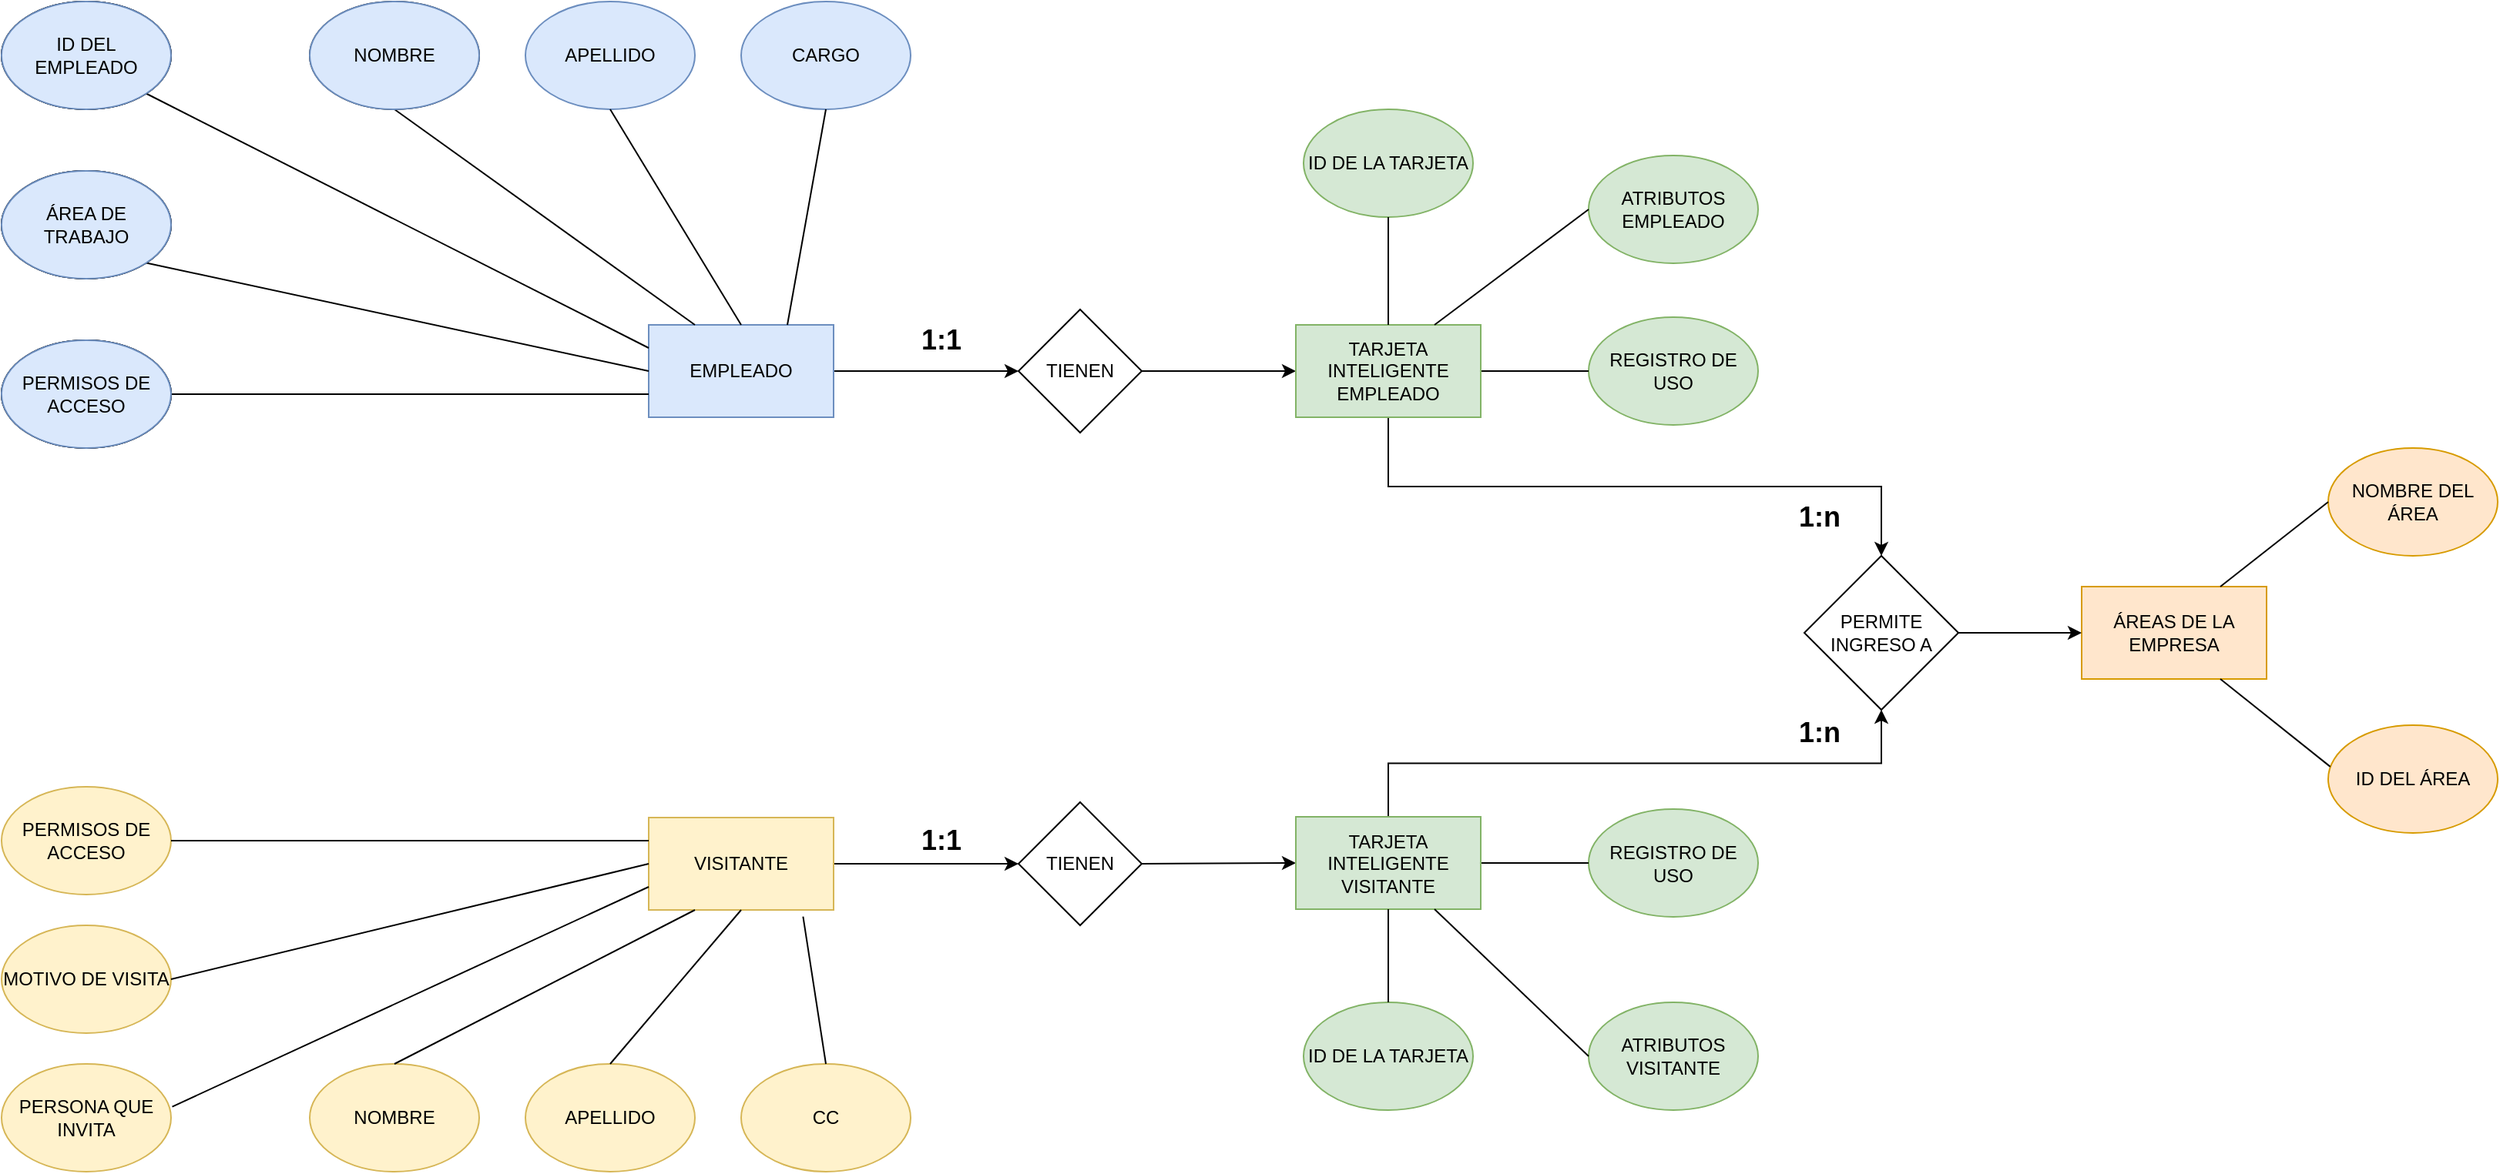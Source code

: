 <mxfile version="20.0.1" type="github">
  <diagram id="B1igxieaISC9VuSWq6be" name="Page-1">
    <mxGraphModel dx="1627" dy="1032" grid="1" gridSize="10" guides="1" tooltips="1" connect="1" arrows="1" fold="1" page="1" pageScale="1" pageWidth="2000" pageHeight="2000" math="0" shadow="0">
      <root>
        <mxCell id="0" />
        <mxCell id="1" parent="0" />
        <mxCell id="BWPA2W5dskU-JX_1lQMr-73" style="edgeStyle=none;rounded=0;orthogonalLoop=1;jettySize=auto;html=1;exitX=1;exitY=0.5;exitDx=0;exitDy=0;entryX=0;entryY=0.5;entryDx=0;entryDy=0;fontSize=18;" edge="1" parent="1" source="BWPA2W5dskU-JX_1lQMr-1" target="BWPA2W5dskU-JX_1lQMr-5">
          <mxGeometry relative="1" as="geometry" />
        </mxCell>
        <mxCell id="BWPA2W5dskU-JX_1lQMr-1" value="EMPLEADO" style="rounded=0;whiteSpace=wrap;html=1;fillColor=#dae8fc;strokeColor=#6c8ebf;" vertex="1" parent="1">
          <mxGeometry x="610" y="390" width="120" height="60" as="geometry" />
        </mxCell>
        <mxCell id="BWPA2W5dskU-JX_1lQMr-76" style="edgeStyle=none;rounded=0;orthogonalLoop=1;jettySize=auto;html=1;exitX=1;exitY=0.5;exitDx=0;exitDy=0;fontSize=18;" edge="1" parent="1" source="BWPA2W5dskU-JX_1lQMr-2" target="BWPA2W5dskU-JX_1lQMr-75">
          <mxGeometry relative="1" as="geometry" />
        </mxCell>
        <mxCell id="BWPA2W5dskU-JX_1lQMr-2" value="VISITANTE" style="rounded=0;whiteSpace=wrap;html=1;fillColor=#fff2cc;strokeColor=#d6b656;" vertex="1" parent="1">
          <mxGeometry x="610" y="710" width="120" height="60" as="geometry" />
        </mxCell>
        <mxCell id="BWPA2W5dskU-JX_1lQMr-3" value="ÁREAS DE LA EMPRESA" style="rounded=0;whiteSpace=wrap;html=1;fillColor=#ffe6cc;strokeColor=#d79b00;" vertex="1" parent="1">
          <mxGeometry x="1540" y="560" width="120" height="60" as="geometry" />
        </mxCell>
        <mxCell id="BWPA2W5dskU-JX_1lQMr-4" value="TARJETA INTELIGENTE" style="rounded=0;whiteSpace=wrap;html=1;" vertex="1" parent="1">
          <mxGeometry x="1030" y="390" width="120" height="60" as="geometry" />
        </mxCell>
        <mxCell id="BWPA2W5dskU-JX_1lQMr-74" style="edgeStyle=none;rounded=0;orthogonalLoop=1;jettySize=auto;html=1;exitX=1;exitY=0.5;exitDx=0;exitDy=0;entryX=0;entryY=0.5;entryDx=0;entryDy=0;fontSize=18;" edge="1" parent="1" source="BWPA2W5dskU-JX_1lQMr-5" target="BWPA2W5dskU-JX_1lQMr-66">
          <mxGeometry relative="1" as="geometry" />
        </mxCell>
        <mxCell id="BWPA2W5dskU-JX_1lQMr-5" value="TIENEN" style="rhombus;whiteSpace=wrap;html=1;" vertex="1" parent="1">
          <mxGeometry x="850" y="380" width="80" height="80" as="geometry" />
        </mxCell>
        <mxCell id="BWPA2W5dskU-JX_1lQMr-88" style="edgeStyle=none;rounded=0;orthogonalLoop=1;jettySize=auto;html=1;entryX=0;entryY=0.5;entryDx=0;entryDy=0;fontSize=18;" edge="1" parent="1" source="BWPA2W5dskU-JX_1lQMr-17" target="BWPA2W5dskU-JX_1lQMr-3">
          <mxGeometry relative="1" as="geometry" />
        </mxCell>
        <mxCell id="BWPA2W5dskU-JX_1lQMr-17" value="PERMITE INGRESO A" style="rhombus;whiteSpace=wrap;html=1;" vertex="1" parent="1">
          <mxGeometry x="1360" y="540" width="100" height="100" as="geometry" />
        </mxCell>
        <mxCell id="BWPA2W5dskU-JX_1lQMr-20" value="NOMBRE" style="ellipse;whiteSpace=wrap;html=1;" vertex="1" parent="1">
          <mxGeometry x="390" y="180" width="110" height="70" as="geometry" />
        </mxCell>
        <mxCell id="BWPA2W5dskU-JX_1lQMr-21" value="APELLIDO" style="ellipse;whiteSpace=wrap;html=1;fillColor=#dae8fc;strokeColor=#6c8ebf;" vertex="1" parent="1">
          <mxGeometry x="530" y="180" width="110" height="70" as="geometry" />
        </mxCell>
        <mxCell id="BWPA2W5dskU-JX_1lQMr-22" value="CARGO" style="ellipse;whiteSpace=wrap;html=1;fillColor=#dae8fc;strokeColor=#6c8ebf;" vertex="1" parent="1">
          <mxGeometry x="670" y="180" width="110" height="70" as="geometry" />
        </mxCell>
        <mxCell id="BWPA2W5dskU-JX_1lQMr-23" value="ÁRERA DE TRABAJO" style="ellipse;whiteSpace=wrap;html=1;" vertex="1" parent="1">
          <mxGeometry x="190" y="290" width="110" height="70" as="geometry" />
        </mxCell>
        <mxCell id="BWPA2W5dskU-JX_1lQMr-24" value="PERMISOS DE ACCESO" style="ellipse;whiteSpace=wrap;html=1;" vertex="1" parent="1">
          <mxGeometry x="190" y="400" width="110" height="70" as="geometry" />
        </mxCell>
        <mxCell id="BWPA2W5dskU-JX_1lQMr-28" value="" style="endArrow=none;html=1;rounded=0;entryX=1;entryY=0.5;entryDx=0;entryDy=0;exitX=0;exitY=0.75;exitDx=0;exitDy=0;" edge="1" parent="1" source="BWPA2W5dskU-JX_1lQMr-1" target="BWPA2W5dskU-JX_1lQMr-24">
          <mxGeometry width="50" height="50" relative="1" as="geometry">
            <mxPoint x="-10" y="430" as="sourcePoint" />
            <mxPoint x="40" y="380" as="targetPoint" />
          </mxGeometry>
        </mxCell>
        <mxCell id="BWPA2W5dskU-JX_1lQMr-29" value="" style="endArrow=none;html=1;rounded=0;entryX=1;entryY=1;entryDx=0;entryDy=0;exitX=0;exitY=0.5;exitDx=0;exitDy=0;" edge="1" parent="1" source="BWPA2W5dskU-JX_1lQMr-1" target="BWPA2W5dskU-JX_1lQMr-23">
          <mxGeometry width="50" height="50" relative="1" as="geometry">
            <mxPoint x="610" y="360" as="sourcePoint" />
            <mxPoint x="380.0" y="280" as="targetPoint" />
          </mxGeometry>
        </mxCell>
        <mxCell id="BWPA2W5dskU-JX_1lQMr-30" value="" style="endArrow=none;html=1;rounded=0;entryX=0.5;entryY=1;entryDx=0;entryDy=0;exitX=0.25;exitY=0;exitDx=0;exitDy=0;" edge="1" parent="1" source="BWPA2W5dskU-JX_1lQMr-1" target="BWPA2W5dskU-JX_1lQMr-20">
          <mxGeometry width="50" height="50" relative="1" as="geometry">
            <mxPoint x="675.93" y="345.37" as="sourcePoint" />
            <mxPoint x="430.002" y="210.003" as="targetPoint" />
          </mxGeometry>
        </mxCell>
        <mxCell id="BWPA2W5dskU-JX_1lQMr-31" value="" style="endArrow=none;html=1;rounded=0;entryX=0.5;entryY=1;entryDx=0;entryDy=0;exitX=0.5;exitY=0;exitDx=0;exitDy=0;" edge="1" parent="1" source="BWPA2W5dskU-JX_1lQMr-1" target="BWPA2W5dskU-JX_1lQMr-21">
          <mxGeometry width="50" height="50" relative="1" as="geometry">
            <mxPoint x="795" y="410" as="sourcePoint" />
            <mxPoint x="590" y="220" as="targetPoint" />
          </mxGeometry>
        </mxCell>
        <mxCell id="BWPA2W5dskU-JX_1lQMr-32" value="" style="endArrow=none;html=1;rounded=0;entryX=0.5;entryY=1;entryDx=0;entryDy=0;exitX=0.75;exitY=0;exitDx=0;exitDy=0;" edge="1" parent="1" source="BWPA2W5dskU-JX_1lQMr-1" target="BWPA2W5dskU-JX_1lQMr-22">
          <mxGeometry width="50" height="50" relative="1" as="geometry">
            <mxPoint x="815" y="400" as="sourcePoint" />
            <mxPoint x="720" y="210" as="targetPoint" />
          </mxGeometry>
        </mxCell>
        <mxCell id="BWPA2W5dskU-JX_1lQMr-33" value="ID DEL EMPLEADO" style="ellipse;whiteSpace=wrap;html=1;" vertex="1" parent="1">
          <mxGeometry x="190" y="180" width="110" height="70" as="geometry" />
        </mxCell>
        <mxCell id="BWPA2W5dskU-JX_1lQMr-34" value="" style="endArrow=none;html=1;rounded=0;entryX=1;entryY=1;entryDx=0;entryDy=0;exitX=0;exitY=0.25;exitDx=0;exitDy=0;" edge="1" parent="1" source="BWPA2W5dskU-JX_1lQMr-1" target="BWPA2W5dskU-JX_1lQMr-33">
          <mxGeometry width="50" height="50" relative="1" as="geometry">
            <mxPoint x="580" y="380" as="sourcePoint" />
            <mxPoint x="390" y="260" as="targetPoint" />
          </mxGeometry>
        </mxCell>
        <mxCell id="BWPA2W5dskU-JX_1lQMr-35" value="MOTIVO DE VISITA" style="ellipse;whiteSpace=wrap;html=1;fillColor=#fff2cc;strokeColor=#d6b656;" vertex="1" parent="1">
          <mxGeometry x="190" y="780" width="110" height="70" as="geometry" />
        </mxCell>
        <mxCell id="BWPA2W5dskU-JX_1lQMr-36" value="PERSONA QUE INVITA" style="ellipse;whiteSpace=wrap;html=1;fillColor=#fff2cc;strokeColor=#d6b656;" vertex="1" parent="1">
          <mxGeometry x="190" y="870" width="110" height="70" as="geometry" />
        </mxCell>
        <mxCell id="BWPA2W5dskU-JX_1lQMr-37" value="PERMISOS DE ACCESO" style="ellipse;whiteSpace=wrap;html=1;fillColor=#fff2cc;strokeColor=#d6b656;" vertex="1" parent="1">
          <mxGeometry x="190" y="690" width="110" height="70" as="geometry" />
        </mxCell>
        <mxCell id="BWPA2W5dskU-JX_1lQMr-38" value="NOMBRE" style="ellipse;whiteSpace=wrap;html=1;fillColor=#fff2cc;strokeColor=#d6b656;" vertex="1" parent="1">
          <mxGeometry x="390" y="870" width="110" height="70" as="geometry" />
        </mxCell>
        <mxCell id="BWPA2W5dskU-JX_1lQMr-39" value="APELLIDO" style="ellipse;whiteSpace=wrap;html=1;fillColor=#fff2cc;strokeColor=#d6b656;" vertex="1" parent="1">
          <mxGeometry x="530" y="870" width="110" height="70" as="geometry" />
        </mxCell>
        <mxCell id="BWPA2W5dskU-JX_1lQMr-40" value="CC" style="ellipse;whiteSpace=wrap;html=1;fillColor=#fff2cc;strokeColor=#d6b656;" vertex="1" parent="1">
          <mxGeometry x="670" y="870" width="110" height="70" as="geometry" />
        </mxCell>
        <mxCell id="BWPA2W5dskU-JX_1lQMr-41" value="" style="endArrow=none;html=1;rounded=0;entryX=0.835;entryY=1.072;entryDx=0;entryDy=0;exitX=0.5;exitY=0;exitDx=0;exitDy=0;entryPerimeter=0;" edge="1" parent="1" source="BWPA2W5dskU-JX_1lQMr-40" target="BWPA2W5dskU-JX_1lQMr-2">
          <mxGeometry width="50" height="50" relative="1" as="geometry">
            <mxPoint x="750" y="900" as="sourcePoint" />
            <mxPoint x="775" y="760" as="targetPoint" />
          </mxGeometry>
        </mxCell>
        <mxCell id="BWPA2W5dskU-JX_1lQMr-42" value="" style="endArrow=none;html=1;rounded=0;entryX=0.5;entryY=1;entryDx=0;entryDy=0;exitX=0.5;exitY=0;exitDx=0;exitDy=0;" edge="1" parent="1" source="BWPA2W5dskU-JX_1lQMr-39" target="BWPA2W5dskU-JX_1lQMr-2">
          <mxGeometry width="50" height="50" relative="1" as="geometry">
            <mxPoint x="592.4" y="890" as="sourcePoint" />
            <mxPoint x="577.6" y="754.32" as="targetPoint" />
          </mxGeometry>
        </mxCell>
        <mxCell id="BWPA2W5dskU-JX_1lQMr-43" value="" style="endArrow=none;html=1;rounded=0;entryX=0.25;entryY=1;entryDx=0;entryDy=0;exitX=0.5;exitY=0;exitDx=0;exitDy=0;" edge="1" parent="1" source="BWPA2W5dskU-JX_1lQMr-38" target="BWPA2W5dskU-JX_1lQMr-2">
          <mxGeometry width="50" height="50" relative="1" as="geometry">
            <mxPoint x="470" y="910" as="sourcePoint" />
            <mxPoint x="555" y="770" as="targetPoint" />
          </mxGeometry>
        </mxCell>
        <mxCell id="BWPA2W5dskU-JX_1lQMr-44" value="" style="endArrow=none;html=1;rounded=0;entryX=0;entryY=0.75;entryDx=0;entryDy=0;exitX=1.007;exitY=0.397;exitDx=0;exitDy=0;exitPerimeter=0;" edge="1" parent="1" source="BWPA2W5dskU-JX_1lQMr-36" target="BWPA2W5dskU-JX_1lQMr-2">
          <mxGeometry width="50" height="50" relative="1" as="geometry">
            <mxPoint x="330" y="880" as="sourcePoint" />
            <mxPoint x="525" y="740" as="targetPoint" />
          </mxGeometry>
        </mxCell>
        <mxCell id="BWPA2W5dskU-JX_1lQMr-45" value="" style="endArrow=none;html=1;rounded=0;entryX=0;entryY=0.5;entryDx=0;entryDy=0;exitX=1;exitY=0.5;exitDx=0;exitDy=0;" edge="1" parent="1" source="BWPA2W5dskU-JX_1lQMr-35" target="BWPA2W5dskU-JX_1lQMr-2">
          <mxGeometry width="50" height="50" relative="1" as="geometry">
            <mxPoint x="300.0" y="832.79" as="sourcePoint" />
            <mxPoint x="606.92" y="690" as="targetPoint" />
          </mxGeometry>
        </mxCell>
        <mxCell id="BWPA2W5dskU-JX_1lQMr-46" value="" style="endArrow=none;html=1;rounded=0;entryX=0;entryY=0.25;entryDx=0;entryDy=0;exitX=1;exitY=0.5;exitDx=0;exitDy=0;" edge="1" parent="1" source="BWPA2W5dskU-JX_1lQMr-37" target="BWPA2W5dskU-JX_1lQMr-2">
          <mxGeometry width="50" height="50" relative="1" as="geometry">
            <mxPoint x="330.0" y="710" as="sourcePoint" />
            <mxPoint x="640" y="635" as="targetPoint" />
          </mxGeometry>
        </mxCell>
        <mxCell id="BWPA2W5dskU-JX_1lQMr-50" value="ID DE LA TARJETA" style="ellipse;whiteSpace=wrap;html=1;fillColor=#d5e8d4;strokeColor=#82b366;" vertex="1" parent="1">
          <mxGeometry x="1035" y="250" width="110" height="70" as="geometry" />
        </mxCell>
        <mxCell id="BWPA2W5dskU-JX_1lQMr-51" value="REGISTRO DE USO" style="ellipse;whiteSpace=wrap;html=1;fillColor=#d5e8d4;strokeColor=#82b366;" vertex="1" parent="1">
          <mxGeometry x="1220" y="385" width="110" height="70" as="geometry" />
        </mxCell>
        <mxCell id="BWPA2W5dskU-JX_1lQMr-52" value="" style="endArrow=none;html=1;rounded=0;exitX=1;exitY=0.5;exitDx=0;exitDy=0;entryX=0;entryY=0.5;entryDx=0;entryDy=0;" edge="1" parent="1" source="BWPA2W5dskU-JX_1lQMr-4" target="BWPA2W5dskU-JX_1lQMr-51">
          <mxGeometry width="50" height="50" relative="1" as="geometry">
            <mxPoint x="1200" y="520" as="sourcePoint" />
            <mxPoint x="1250" y="470" as="targetPoint" />
          </mxGeometry>
        </mxCell>
        <mxCell id="BWPA2W5dskU-JX_1lQMr-55" value="NOMBRE DEL ÁREA" style="ellipse;whiteSpace=wrap;html=1;fillColor=#ffe6cc;strokeColor=#d79b00;" vertex="1" parent="1">
          <mxGeometry x="1700" y="470" width="110" height="70" as="geometry" />
        </mxCell>
        <mxCell id="BWPA2W5dskU-JX_1lQMr-56" value="ID DEL ÁREA" style="ellipse;whiteSpace=wrap;html=1;fillColor=#ffe6cc;strokeColor=#d79b00;" vertex="1" parent="1">
          <mxGeometry x="1700" y="650" width="110" height="70" as="geometry" />
        </mxCell>
        <mxCell id="BWPA2W5dskU-JX_1lQMr-58" value="" style="endArrow=none;html=1;rounded=0;exitX=0.75;exitY=1;exitDx=0;exitDy=0;entryX=0.012;entryY=0.385;entryDx=0;entryDy=0;entryPerimeter=0;" edge="1" parent="1" source="BWPA2W5dskU-JX_1lQMr-3" target="BWPA2W5dskU-JX_1lQMr-56">
          <mxGeometry width="50" height="50" relative="1" as="geometry">
            <mxPoint x="1330" y="1320" as="sourcePoint" />
            <mxPoint x="1430.0" y="1320" as="targetPoint" />
          </mxGeometry>
        </mxCell>
        <mxCell id="BWPA2W5dskU-JX_1lQMr-59" value="PERMISOS DE ACCESO" style="ellipse;whiteSpace=wrap;html=1;" vertex="1" parent="1">
          <mxGeometry x="190" y="400" width="110" height="70" as="geometry" />
        </mxCell>
        <mxCell id="BWPA2W5dskU-JX_1lQMr-60" value="ÁRERA DE TRABAJO" style="ellipse;whiteSpace=wrap;html=1;" vertex="1" parent="1">
          <mxGeometry x="190" y="290" width="110" height="70" as="geometry" />
        </mxCell>
        <mxCell id="BWPA2W5dskU-JX_1lQMr-61" value="ID DEL EMPLEADO" style="ellipse;whiteSpace=wrap;html=1;" vertex="1" parent="1">
          <mxGeometry x="190" y="180" width="110" height="70" as="geometry" />
        </mxCell>
        <mxCell id="BWPA2W5dskU-JX_1lQMr-62" value="PERMISOS DE ACCESO" style="ellipse;whiteSpace=wrap;html=1;fillColor=#dae8fc;strokeColor=#6c8ebf;" vertex="1" parent="1">
          <mxGeometry x="190" y="400" width="110" height="70" as="geometry" />
        </mxCell>
        <mxCell id="BWPA2W5dskU-JX_1lQMr-63" value="ÁREA DE TRABAJO" style="ellipse;whiteSpace=wrap;html=1;fillColor=#dae8fc;strokeColor=#6c8ebf;" vertex="1" parent="1">
          <mxGeometry x="190" y="290" width="110" height="70" as="geometry" />
        </mxCell>
        <mxCell id="BWPA2W5dskU-JX_1lQMr-64" value="ID DEL EMPLEADO" style="ellipse;whiteSpace=wrap;html=1;fillColor=#dae8fc;strokeColor=#6c8ebf;" vertex="1" parent="1">
          <mxGeometry x="190" y="180" width="110" height="70" as="geometry" />
        </mxCell>
        <mxCell id="BWPA2W5dskU-JX_1lQMr-65" value="NOMBRE" style="ellipse;whiteSpace=wrap;html=1;fillColor=#dae8fc;strokeColor=#6c8ebf;" vertex="1" parent="1">
          <mxGeometry x="390" y="180" width="110" height="70" as="geometry" />
        </mxCell>
        <mxCell id="BWPA2W5dskU-JX_1lQMr-89" style="edgeStyle=orthogonalEdgeStyle;rounded=0;orthogonalLoop=1;jettySize=auto;html=1;exitX=0.5;exitY=1;exitDx=0;exitDy=0;entryX=0.5;entryY=0;entryDx=0;entryDy=0;fontSize=18;" edge="1" parent="1" source="BWPA2W5dskU-JX_1lQMr-66" target="BWPA2W5dskU-JX_1lQMr-17">
          <mxGeometry relative="1" as="geometry" />
        </mxCell>
        <mxCell id="BWPA2W5dskU-JX_1lQMr-66" value="TARJETA INTELIGENTE EMPLEADO" style="rounded=0;whiteSpace=wrap;html=1;fillColor=#d5e8d4;strokeColor=#82b366;" vertex="1" parent="1">
          <mxGeometry x="1030" y="390" width="120" height="60" as="geometry" />
        </mxCell>
        <mxCell id="BWPA2W5dskU-JX_1lQMr-68" value="&lt;font style=&quot;font-size: 18px;&quot;&gt;&lt;b&gt;1:1&lt;/b&gt;&lt;/font&gt;" style="text;html=1;strokeColor=none;fillColor=none;align=center;verticalAlign=middle;whiteSpace=wrap;rounded=0;" vertex="1" parent="1">
          <mxGeometry x="770" y="385" width="60" height="30" as="geometry" />
        </mxCell>
        <mxCell id="BWPA2W5dskU-JX_1lQMr-69" value="&lt;font style=&quot;font-size: 18px;&quot;&gt;&lt;b&gt;1:n&lt;/b&gt;&lt;/font&gt;" style="text;html=1;strokeColor=none;fillColor=none;align=center;verticalAlign=middle;whiteSpace=wrap;rounded=0;" vertex="1" parent="1">
          <mxGeometry x="1340" y="500" width="60" height="30" as="geometry" />
        </mxCell>
        <mxCell id="BWPA2W5dskU-JX_1lQMr-86" style="edgeStyle=none;rounded=0;orthogonalLoop=1;jettySize=auto;html=1;exitX=1;exitY=0.5;exitDx=0;exitDy=0;entryX=0;entryY=0.5;entryDx=0;entryDy=0;fontSize=18;" edge="1" parent="1" source="BWPA2W5dskU-JX_1lQMr-75" target="BWPA2W5dskU-JX_1lQMr-84">
          <mxGeometry relative="1" as="geometry" />
        </mxCell>
        <mxCell id="BWPA2W5dskU-JX_1lQMr-75" value="TIENEN" style="rhombus;whiteSpace=wrap;html=1;" vertex="1" parent="1">
          <mxGeometry x="850" y="700" width="80" height="80" as="geometry" />
        </mxCell>
        <mxCell id="BWPA2W5dskU-JX_1lQMr-77" value="TARJETA INTELIGENTE" style="rounded=0;whiteSpace=wrap;html=1;" vertex="1" parent="1">
          <mxGeometry x="1030" y="709.5" width="120" height="60" as="geometry" />
        </mxCell>
        <mxCell id="BWPA2W5dskU-JX_1lQMr-80" value="REGISTRO DE USO" style="ellipse;whiteSpace=wrap;html=1;fillColor=#d5e8d4;strokeColor=#82b366;" vertex="1" parent="1">
          <mxGeometry x="1220" y="704.5" width="110" height="70" as="geometry" />
        </mxCell>
        <mxCell id="BWPA2W5dskU-JX_1lQMr-81" value="" style="endArrow=none;html=1;rounded=0;exitX=1;exitY=0.5;exitDx=0;exitDy=0;entryX=0;entryY=0.5;entryDx=0;entryDy=0;" edge="1" parent="1" source="BWPA2W5dskU-JX_1lQMr-77" target="BWPA2W5dskU-JX_1lQMr-80">
          <mxGeometry width="50" height="50" relative="1" as="geometry">
            <mxPoint x="1200" y="839.5" as="sourcePoint" />
            <mxPoint x="1250" y="789.5" as="targetPoint" />
          </mxGeometry>
        </mxCell>
        <mxCell id="BWPA2W5dskU-JX_1lQMr-90" style="edgeStyle=orthogonalEdgeStyle;rounded=0;orthogonalLoop=1;jettySize=auto;html=1;exitX=0.5;exitY=0;exitDx=0;exitDy=0;entryX=0.5;entryY=1;entryDx=0;entryDy=0;fontSize=18;" edge="1" parent="1" source="BWPA2W5dskU-JX_1lQMr-84" target="BWPA2W5dskU-JX_1lQMr-17">
          <mxGeometry relative="1" as="geometry" />
        </mxCell>
        <mxCell id="BWPA2W5dskU-JX_1lQMr-84" value="TARJETA INTELIGENTE VISITANTE" style="rounded=0;whiteSpace=wrap;html=1;fillColor=#d5e8d4;strokeColor=#82b366;" vertex="1" parent="1">
          <mxGeometry x="1030" y="709.5" width="120" height="60" as="geometry" />
        </mxCell>
        <mxCell id="BWPA2W5dskU-JX_1lQMr-85" value="ID DE LA TARJETA" style="ellipse;whiteSpace=wrap;html=1;fillColor=#d5e8d4;strokeColor=#82b366;" vertex="1" parent="1">
          <mxGeometry x="1035" y="830" width="110" height="70" as="geometry" />
        </mxCell>
        <mxCell id="BWPA2W5dskU-JX_1lQMr-87" value="" style="endArrow=none;html=1;rounded=0;exitX=0.5;exitY=0;exitDx=0;exitDy=0;entryX=0.5;entryY=1;entryDx=0;entryDy=0;" edge="1" parent="1" source="BWPA2W5dskU-JX_1lQMr-85" target="BWPA2W5dskU-JX_1lQMr-84">
          <mxGeometry width="50" height="50" relative="1" as="geometry">
            <mxPoint x="1120" y="920" as="sourcePoint" />
            <mxPoint x="1090" y="790" as="targetPoint" />
          </mxGeometry>
        </mxCell>
        <mxCell id="BWPA2W5dskU-JX_1lQMr-91" value="&lt;font style=&quot;font-size: 18px;&quot;&gt;&lt;b&gt;1:n&lt;/b&gt;&lt;/font&gt;" style="text;html=1;strokeColor=none;fillColor=none;align=center;verticalAlign=middle;whiteSpace=wrap;rounded=0;" vertex="1" parent="1">
          <mxGeometry x="1340" y="640" width="60" height="30" as="geometry" />
        </mxCell>
        <mxCell id="BWPA2W5dskU-JX_1lQMr-92" value="&lt;font style=&quot;font-size: 18px;&quot;&gt;&lt;b&gt;1:1&lt;/b&gt;&lt;/font&gt;" style="text;html=1;strokeColor=none;fillColor=none;align=center;verticalAlign=middle;whiteSpace=wrap;rounded=0;" vertex="1" parent="1">
          <mxGeometry x="770" y="710" width="60" height="30" as="geometry" />
        </mxCell>
        <mxCell id="BWPA2W5dskU-JX_1lQMr-93" value="" style="endArrow=none;html=1;rounded=0;exitX=0.75;exitY=0;exitDx=0;exitDy=0;entryX=0;entryY=0.5;entryDx=0;entryDy=0;" edge="1" parent="1" source="BWPA2W5dskU-JX_1lQMr-3" target="BWPA2W5dskU-JX_1lQMr-55">
          <mxGeometry width="50" height="50" relative="1" as="geometry">
            <mxPoint x="1620" y="473.05" as="sourcePoint" />
            <mxPoint x="1691.32" y="530.0" as="targetPoint" />
          </mxGeometry>
        </mxCell>
        <mxCell id="BWPA2W5dskU-JX_1lQMr-94" value="" style="endArrow=none;html=1;rounded=0;exitX=0.5;exitY=0;exitDx=0;exitDy=0;entryX=0.5;entryY=1;entryDx=0;entryDy=0;" edge="1" parent="1" source="BWPA2W5dskU-JX_1lQMr-66" target="BWPA2W5dskU-JX_1lQMr-50">
          <mxGeometry width="50" height="50" relative="1" as="geometry">
            <mxPoint x="1094.41" y="380.0" as="sourcePoint" />
            <mxPoint x="1094.41" y="319.5" as="targetPoint" />
          </mxGeometry>
        </mxCell>
        <mxCell id="BWPA2W5dskU-JX_1lQMr-96" value="ATRIBUTOS EMPLEADO" style="ellipse;whiteSpace=wrap;html=1;fillColor=#d5e8d4;strokeColor=#82b366;" vertex="1" parent="1">
          <mxGeometry x="1220" y="280" width="110" height="70" as="geometry" />
        </mxCell>
        <mxCell id="BWPA2W5dskU-JX_1lQMr-97" value="" style="endArrow=none;html=1;rounded=0;exitX=0.75;exitY=0;exitDx=0;exitDy=0;entryX=0;entryY=0.5;entryDx=0;entryDy=0;" edge="1" parent="1" source="BWPA2W5dskU-JX_1lQMr-66" target="BWPA2W5dskU-JX_1lQMr-96">
          <mxGeometry width="50" height="50" relative="1" as="geometry">
            <mxPoint x="1145" y="348.82" as="sourcePoint" />
            <mxPoint x="1215.0" y="348.82" as="targetPoint" />
          </mxGeometry>
        </mxCell>
        <mxCell id="BWPA2W5dskU-JX_1lQMr-98" value="ATRIBUTOS VISITANTE" style="ellipse;whiteSpace=wrap;html=1;fillColor=#d5e8d4;strokeColor=#82b366;" vertex="1" parent="1">
          <mxGeometry x="1220" y="830" width="110" height="70" as="geometry" />
        </mxCell>
        <mxCell id="BWPA2W5dskU-JX_1lQMr-101" value="" style="endArrow=none;html=1;rounded=0;exitX=0.75;exitY=1;exitDx=0;exitDy=0;entryX=0;entryY=0.5;entryDx=0;entryDy=0;" edge="1" parent="1" source="BWPA2W5dskU-JX_1lQMr-84" target="BWPA2W5dskU-JX_1lQMr-98">
          <mxGeometry width="50" height="50" relative="1" as="geometry">
            <mxPoint x="1130" y="849.5" as="sourcePoint" />
            <mxPoint x="1230.0" y="774.5" as="targetPoint" />
          </mxGeometry>
        </mxCell>
      </root>
    </mxGraphModel>
  </diagram>
</mxfile>
